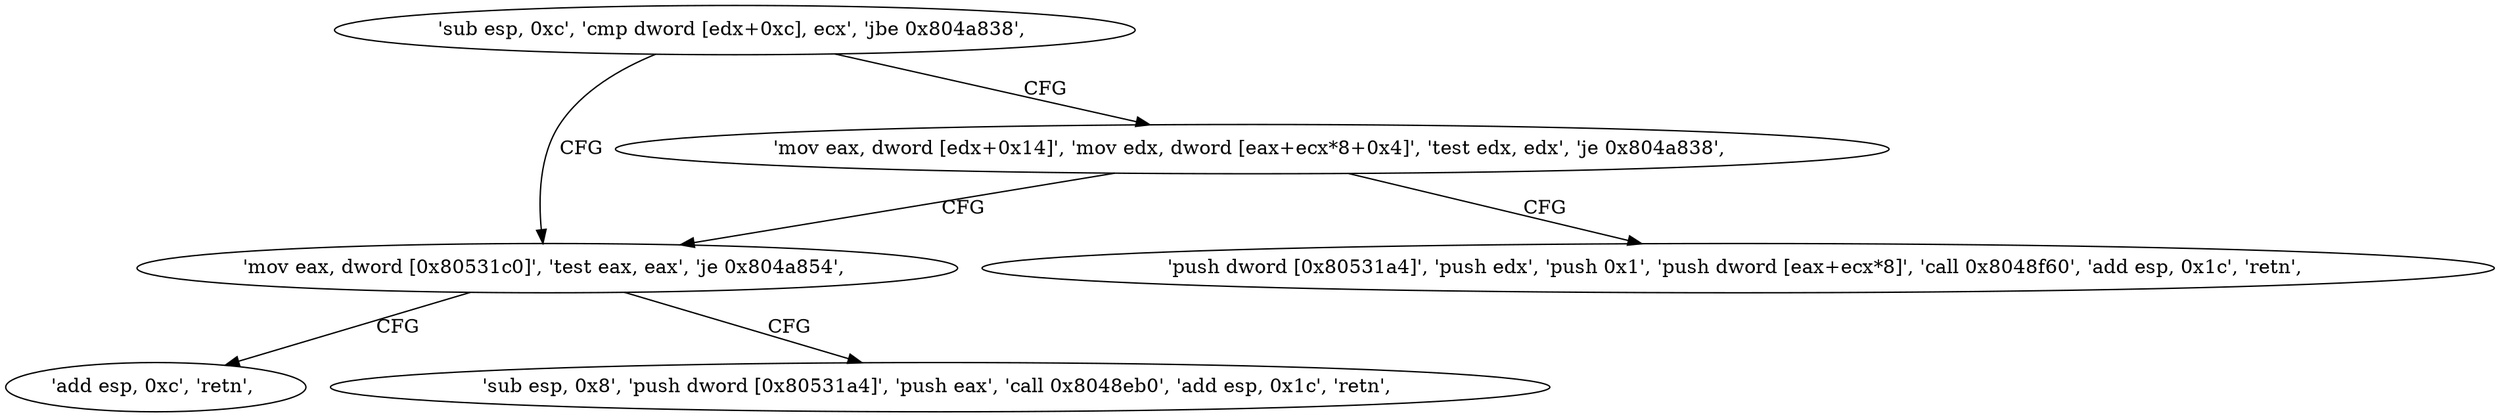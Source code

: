 digraph "func" {
"134522896" [label = "'sub esp, 0xc', 'cmp dword [edx+0xc], ecx', 'jbe 0x804a838', " ]
"134522936" [label = "'mov eax, dword [0x80531c0]', 'test eax, eax', 'je 0x804a854', " ]
"134522904" [label = "'mov eax, dword [edx+0x14]', 'mov edx, dword [eax+ecx*8+0x4]', 'test edx, edx', 'je 0x804a838', " ]
"134522964" [label = "'add esp, 0xc', 'retn', " ]
"134522945" [label = "'sub esp, 0x8', 'push dword [0x80531a4]', 'push eax', 'call 0x8048eb0', 'add esp, 0x1c', 'retn', " ]
"134522915" [label = "'push dword [0x80531a4]', 'push edx', 'push 0x1', 'push dword [eax+ecx*8]', 'call 0x8048f60', 'add esp, 0x1c', 'retn', " ]
"134522896" -> "134522936" [ label = "CFG" ]
"134522896" -> "134522904" [ label = "CFG" ]
"134522936" -> "134522964" [ label = "CFG" ]
"134522936" -> "134522945" [ label = "CFG" ]
"134522904" -> "134522936" [ label = "CFG" ]
"134522904" -> "134522915" [ label = "CFG" ]
}
